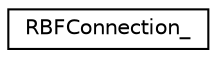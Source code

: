 digraph "Graphical Class Hierarchy"
{
  edge [fontname="Helvetica",fontsize="10",labelfontname="Helvetica",labelfontsize="10"];
  node [fontname="Helvetica",fontsize="10",shape=record];
  rankdir="LR";
  Node1 [label="RBFConnection_",height=0.2,width=0.4,color="black", fillcolor="white", style="filled",URL="$struct_r_b_f_connection__.html",tooltip="An RBF connection between two neural elements. "];
}
